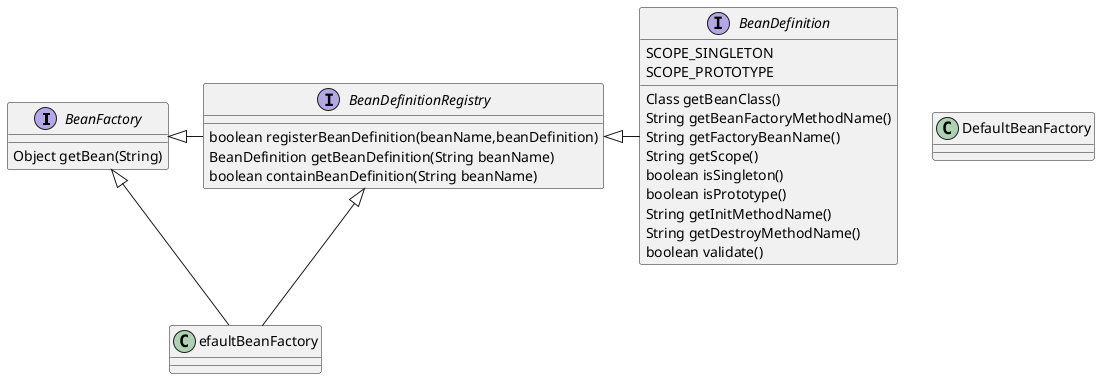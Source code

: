 @startuml

interface BeanFactory{
    Object getBean(String)
}

interface BeanDefinitionRegistry{
    boolean registerBeanDefinition(beanName,beanDefinition)
    BeanDefinition getBeanDefinition(String beanName)
    boolean containBeanDefinition(String beanName)
}

interface BeanDefinition{
    SCOPE_SINGLETON
    SCOPE_PROTOTYPE
    Class getBeanClass()
    String getBeanFactoryMethodName()
    String getFactoryBeanName()
    String getScope()
    boolean isSingleton()
    boolean isPrototype()
    String getInitMethodName()
    String getDestroyMethodName()
    boolean validate()
}

BeanDefinitionRegistry <|-BeanDefinition
BeanFactory <|-BeanDefinitionRegistry

Class DefaultBeanFactory

BeanDefinitionRegistry<|--DefaultBeanFactory
BeanFactory<|--DefaultBeanFactory
@enduml